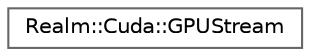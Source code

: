 digraph "Graphical Class Hierarchy"
{
 // LATEX_PDF_SIZE
  bgcolor="transparent";
  edge [fontname=Helvetica,fontsize=10,labelfontname=Helvetica,labelfontsize=10];
  node [fontname=Helvetica,fontsize=10,shape=box,height=0.2,width=0.4];
  rankdir="LR";
  Node0 [id="Node000000",label="Realm::Cuda::GPUStream",height=0.2,width=0.4,color="grey40", fillcolor="white", style="filled",URL="$classRealm_1_1Cuda_1_1GPUStream.html",tooltip=" "];
}

